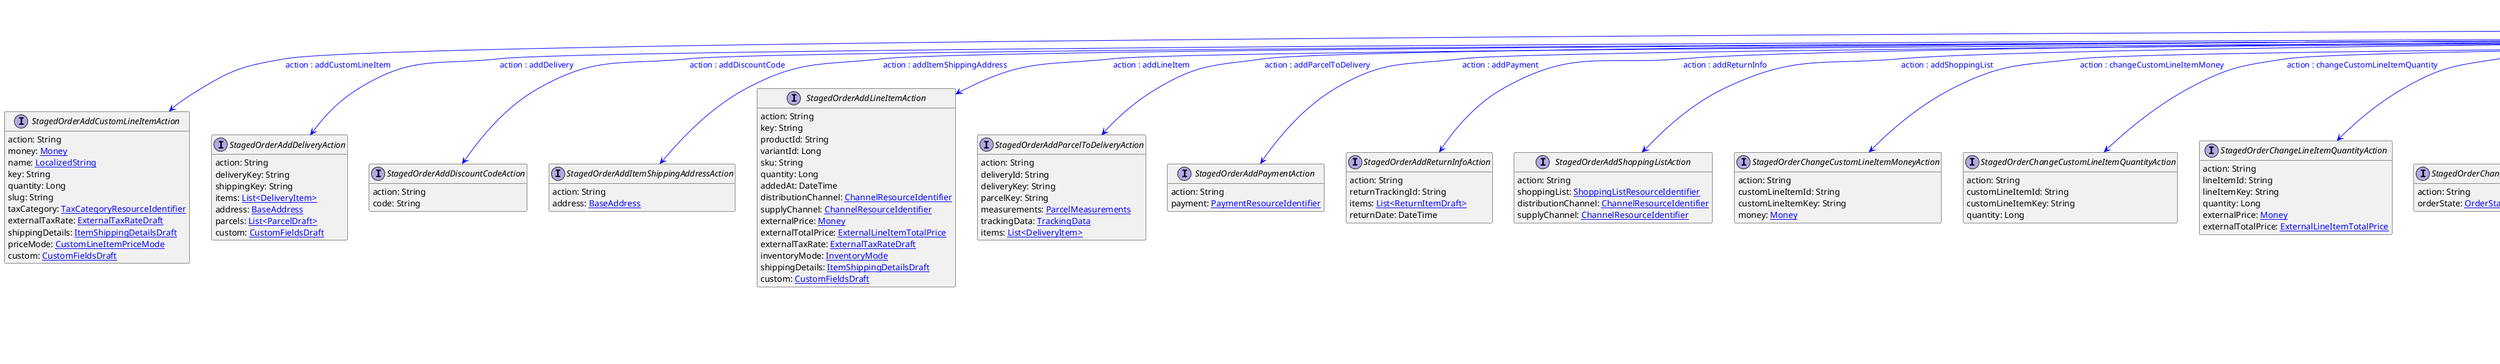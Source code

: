 @startuml

hide empty fields
hide empty methods
legend
|= |= line |
|<back:black>   </back>| inheritance |
|<back:green>   </back>| property reference |
|<back:blue>   </back>| discriminated class |
endlegend
interface StagedOrderUpdateAction [[StagedOrderUpdateAction.svg]]  {
    action: String
}


interface StagedOrderAddCustomLineItemAction [[StagedOrderAddCustomLineItemAction.svg]]  {
    action: String
    money: [[Money.svg Money]]
    name: [[LocalizedString.svg LocalizedString]]
    key: String
    quantity: Long
    slug: String
    taxCategory: [[TaxCategoryResourceIdentifier.svg TaxCategoryResourceIdentifier]]
    externalTaxRate: [[ExternalTaxRateDraft.svg ExternalTaxRateDraft]]
    shippingDetails: [[ItemShippingDetailsDraft.svg ItemShippingDetailsDraft]]
    priceMode: [[CustomLineItemPriceMode.svg CustomLineItemPriceMode]]
    custom: [[CustomFieldsDraft.svg CustomFieldsDraft]]
}
interface StagedOrderAddDeliveryAction [[StagedOrderAddDeliveryAction.svg]]  {
    action: String
    deliveryKey: String
    shippingKey: String
    items: [[DeliveryItem.svg List<DeliveryItem>]]
    address: [[BaseAddress.svg BaseAddress]]
    parcels: [[ParcelDraft.svg List<ParcelDraft>]]
    custom: [[CustomFieldsDraft.svg CustomFieldsDraft]]
}
interface StagedOrderAddDiscountCodeAction [[StagedOrderAddDiscountCodeAction.svg]]  {
    action: String
    code: String
}
interface StagedOrderAddItemShippingAddressAction [[StagedOrderAddItemShippingAddressAction.svg]]  {
    action: String
    address: [[BaseAddress.svg BaseAddress]]
}
interface StagedOrderAddLineItemAction [[StagedOrderAddLineItemAction.svg]]  {
    action: String
    key: String
    productId: String
    variantId: Long
    sku: String
    quantity: Long
    addedAt: DateTime
    distributionChannel: [[ChannelResourceIdentifier.svg ChannelResourceIdentifier]]
    supplyChannel: [[ChannelResourceIdentifier.svg ChannelResourceIdentifier]]
    externalPrice: [[Money.svg Money]]
    externalTotalPrice: [[ExternalLineItemTotalPrice.svg ExternalLineItemTotalPrice]]
    externalTaxRate: [[ExternalTaxRateDraft.svg ExternalTaxRateDraft]]
    inventoryMode: [[InventoryMode.svg InventoryMode]]
    shippingDetails: [[ItemShippingDetailsDraft.svg ItemShippingDetailsDraft]]
    custom: [[CustomFieldsDraft.svg CustomFieldsDraft]]
}
interface StagedOrderAddParcelToDeliveryAction [[StagedOrderAddParcelToDeliveryAction.svg]]  {
    action: String
    deliveryId: String
    deliveryKey: String
    parcelKey: String
    measurements: [[ParcelMeasurements.svg ParcelMeasurements]]
    trackingData: [[TrackingData.svg TrackingData]]
    items: [[DeliveryItem.svg List<DeliveryItem>]]
}
interface StagedOrderAddPaymentAction [[StagedOrderAddPaymentAction.svg]]  {
    action: String
    payment: [[PaymentResourceIdentifier.svg PaymentResourceIdentifier]]
}
interface StagedOrderAddReturnInfoAction [[StagedOrderAddReturnInfoAction.svg]]  {
    action: String
    returnTrackingId: String
    items: [[ReturnItemDraft.svg List<ReturnItemDraft>]]
    returnDate: DateTime
}
interface StagedOrderAddShoppingListAction [[StagedOrderAddShoppingListAction.svg]]  {
    action: String
    shoppingList: [[ShoppingListResourceIdentifier.svg ShoppingListResourceIdentifier]]
    distributionChannel: [[ChannelResourceIdentifier.svg ChannelResourceIdentifier]]
    supplyChannel: [[ChannelResourceIdentifier.svg ChannelResourceIdentifier]]
}
interface StagedOrderChangeCustomLineItemMoneyAction [[StagedOrderChangeCustomLineItemMoneyAction.svg]]  {
    action: String
    customLineItemId: String
    customLineItemKey: String
    money: [[Money.svg Money]]
}
interface StagedOrderChangeCustomLineItemQuantityAction [[StagedOrderChangeCustomLineItemQuantityAction.svg]]  {
    action: String
    customLineItemId: String
    customLineItemKey: String
    quantity: Long
}
interface StagedOrderChangeLineItemQuantityAction [[StagedOrderChangeLineItemQuantityAction.svg]]  {
    action: String
    lineItemId: String
    lineItemKey: String
    quantity: Long
    externalPrice: [[Money.svg Money]]
    externalTotalPrice: [[ExternalLineItemTotalPrice.svg ExternalLineItemTotalPrice]]
}
interface StagedOrderChangeOrderStateAction [[StagedOrderChangeOrderStateAction.svg]]  {
    action: String
    orderState: [[OrderState.svg OrderState]]
}
interface StagedOrderChangePaymentStateAction [[StagedOrderChangePaymentStateAction.svg]]  {
    action: String
    paymentState: [[PaymentState.svg PaymentState]]
}
interface StagedOrderChangeShipmentStateAction [[StagedOrderChangeShipmentStateAction.svg]]  {
    action: String
    shipmentState: [[ShipmentState.svg ShipmentState]]
}
interface StagedOrderChangeTaxCalculationModeAction [[StagedOrderChangeTaxCalculationModeAction.svg]]  {
    action: String
    taxCalculationMode: [[TaxCalculationMode.svg TaxCalculationMode]]
}
interface StagedOrderChangeTaxModeAction [[StagedOrderChangeTaxModeAction.svg]]  {
    action: String
    taxMode: [[TaxMode.svg TaxMode]]
}
interface StagedOrderChangeTaxRoundingModeAction [[StagedOrderChangeTaxRoundingModeAction.svg]]  {
    action: String
    taxRoundingMode: [[RoundingMode.svg RoundingMode]]
}
interface StagedOrderImportCustomLineItemStateAction [[StagedOrderImportCustomLineItemStateAction.svg]]  {
    action: String
    customLineItemId: String
    customLineItemKey: String
    state: [[ItemState.svg List<ItemState>]]
}
interface StagedOrderImportLineItemStateAction [[StagedOrderImportLineItemStateAction.svg]]  {
    action: String
    lineItemId: String
    lineItemKey: String
    state: [[ItemState.svg List<ItemState>]]
}
interface StagedOrderRemoveCustomLineItemAction [[StagedOrderRemoveCustomLineItemAction.svg]]  {
    action: String
    customLineItemId: String
    customLineItemKey: String
}
interface StagedOrderRemoveDeliveryAction [[StagedOrderRemoveDeliveryAction.svg]]  {
    action: String
    deliveryId: String
    deliveryKey: String
}
interface StagedOrderRemoveDiscountCodeAction [[StagedOrderRemoveDiscountCodeAction.svg]]  {
    action: String
    discountCode: [[DiscountCodeReference.svg DiscountCodeReference]]
}
interface StagedOrderRemoveItemShippingAddressAction [[StagedOrderRemoveItemShippingAddressAction.svg]]  {
    action: String
    addressKey: String
}
interface StagedOrderRemoveLineItemAction [[StagedOrderRemoveLineItemAction.svg]]  {
    action: String
    lineItemId: String
    lineItemKey: String
    quantity: Long
    externalPrice: [[Money.svg Money]]
    externalTotalPrice: [[ExternalLineItemTotalPrice.svg ExternalLineItemTotalPrice]]
    shippingDetailsToRemove: [[ItemShippingDetailsDraft.svg ItemShippingDetailsDraft]]
}
interface StagedOrderRemoveParcelFromDeliveryAction [[StagedOrderRemoveParcelFromDeliveryAction.svg]]  {
    action: String
    parcelId: String
    parcelKey: String
}
interface StagedOrderRemovePaymentAction [[StagedOrderRemovePaymentAction.svg]]  {
    action: String
    payment: [[PaymentResourceIdentifier.svg PaymentResourceIdentifier]]
}
interface StagedOrderSetBillingAddressAction [[StagedOrderSetBillingAddressAction.svg]]  {
    action: String
    address: [[BaseAddress.svg BaseAddress]]
}
interface StagedOrderSetBillingAddressCustomFieldAction [[StagedOrderSetBillingAddressCustomFieldAction.svg]]  {
    action: String
    name: String
    value: [[Object.svg Object]]
}
interface StagedOrderSetBillingAddressCustomTypeAction [[StagedOrderSetBillingAddressCustomTypeAction.svg]]  {
    action: String
    type: [[TypeResourceIdentifier.svg TypeResourceIdentifier]]
    fields: [[FieldContainer.svg FieldContainer]]
}
interface StagedOrderSetCountryAction [[StagedOrderSetCountryAction.svg]]  {
    action: String
    country: String
}
interface StagedOrderSetCustomFieldAction [[StagedOrderSetCustomFieldAction.svg]]  {
    action: String
    name: String
    value: [[Object.svg Object]]
}
interface StagedOrderSetCustomLineItemCustomFieldAction [[StagedOrderSetCustomLineItemCustomFieldAction.svg]]  {
    action: String
    customLineItemId: String
    customLineItemKey: String
    name: String
    value: [[Object.svg Object]]
}
interface StagedOrderSetCustomLineItemCustomTypeAction [[StagedOrderSetCustomLineItemCustomTypeAction.svg]]  {
    action: String
    customLineItemId: String
    customLineItemKey: String
    type: [[TypeResourceIdentifier.svg TypeResourceIdentifier]]
    fields: [[FieldContainer.svg FieldContainer]]
}
interface StagedOrderSetCustomLineItemShippingDetailsAction [[StagedOrderSetCustomLineItemShippingDetailsAction.svg]]  {
    action: String
    customLineItemId: String
    customLineItemKey: String
    shippingDetails: [[ItemShippingDetailsDraft.svg ItemShippingDetailsDraft]]
}
interface StagedOrderSetCustomLineItemTaxAmountAction [[StagedOrderSetCustomLineItemTaxAmountAction.svg]]  {
    action: String
    customLineItemId: String
    customLineItemKey: String
    externalTaxAmount: [[ExternalTaxAmountDraft.svg ExternalTaxAmountDraft]]
    shippingKey: String
}
interface StagedOrderSetCustomLineItemTaxRateAction [[StagedOrderSetCustomLineItemTaxRateAction.svg]]  {
    action: String
    customLineItemId: String
    customLineItemKey: String
    externalTaxRate: [[ExternalTaxRateDraft.svg ExternalTaxRateDraft]]
    shippingKey: String
}
interface StagedOrderSetCustomShippingMethodAction [[StagedOrderSetCustomShippingMethodAction.svg]]  {
    action: String
    shippingMethodName: String
    shippingRate: [[ShippingRateDraft.svg ShippingRateDraft]]
    taxCategory: [[TaxCategoryResourceIdentifier.svg TaxCategoryResourceIdentifier]]
    externalTaxRate: [[ExternalTaxRateDraft.svg ExternalTaxRateDraft]]
}
interface StagedOrderSetCustomTypeAction [[StagedOrderSetCustomTypeAction.svg]]  {
    action: String
    type: [[TypeResourceIdentifier.svg TypeResourceIdentifier]]
    fields: [[FieldContainer.svg FieldContainer]]
}
interface StagedOrderSetCustomerEmailAction [[StagedOrderSetCustomerEmailAction.svg]]  {
    action: String
    email: String
}
interface StagedOrderSetCustomerGroupAction [[StagedOrderSetCustomerGroupAction.svg]]  {
    action: String
    customerGroup: [[CustomerGroupResourceIdentifier.svg CustomerGroupResourceIdentifier]]
}
interface StagedOrderSetCustomerIdAction [[StagedOrderSetCustomerIdAction.svg]]  {
    action: String
    customerId: String
}
interface StagedOrderSetDeliveryAddressAction [[StagedOrderSetDeliveryAddressAction.svg]]  {
    action: String
    deliveryId: String
    deliveryKey: String
    address: [[BaseAddress.svg BaseAddress]]
}
interface StagedOrderSetDeliveryAddressCustomFieldAction [[StagedOrderSetDeliveryAddressCustomFieldAction.svg]]  {
    action: String
    deliveryId: String
    deliveryKey: String
    name: String
    value: [[Object.svg Object]]
}
interface StagedOrderSetDeliveryAddressCustomTypeAction [[StagedOrderSetDeliveryAddressCustomTypeAction.svg]]  {
    action: String
    deliveryId: String
    deliveryKey: String
    type: [[TypeResourceIdentifier.svg TypeResourceIdentifier]]
    fields: [[FieldContainer.svg FieldContainer]]
}
interface StagedOrderSetDeliveryCustomFieldAction [[StagedOrderSetDeliveryCustomFieldAction.svg]]  {
    action: String
    deliveryId: String
    deliveryKey: String
    name: String
    value: [[Object.svg Object]]
}
interface StagedOrderSetDeliveryCustomTypeAction [[StagedOrderSetDeliveryCustomTypeAction.svg]]  {
    action: String
    deliveryId: String
    deliveryKey: String
    type: [[TypeResourceIdentifier.svg TypeResourceIdentifier]]
    fields: [[FieldContainer.svg FieldContainer]]
}
interface StagedOrderSetDeliveryItemsAction [[StagedOrderSetDeliveryItemsAction.svg]]  {
    action: String
    deliveryId: String
    deliveryKey: String
    items: [[DeliveryItem.svg List<DeliveryItem>]]
}
interface StagedOrderSetDirectDiscountsAction [[StagedOrderSetDirectDiscountsAction.svg]]  {
    action: String
    discounts: [[DirectDiscountDraft.svg List<DirectDiscountDraft>]]
}
interface StagedOrderSetItemShippingAddressCustomFieldAction [[StagedOrderSetItemShippingAddressCustomFieldAction.svg]]  {
    action: String
    addressKey: String
    name: String
    value: [[Object.svg Object]]
}
interface StagedOrderSetItemShippingAddressCustomTypeAction [[StagedOrderSetItemShippingAddressCustomTypeAction.svg]]  {
    action: String
    addressKey: String
    type: [[TypeResourceIdentifier.svg TypeResourceIdentifier]]
    fields: [[FieldContainer.svg FieldContainer]]
}
interface StagedOrderSetLineItemCustomFieldAction [[StagedOrderSetLineItemCustomFieldAction.svg]]  {
    action: String
    lineItemId: String
    lineItemKey: String
    name: String
    value: [[Object.svg Object]]
}
interface StagedOrderSetLineItemCustomTypeAction [[StagedOrderSetLineItemCustomTypeAction.svg]]  {
    action: String
    lineItemId: String
    lineItemKey: String
    type: [[TypeResourceIdentifier.svg TypeResourceIdentifier]]
    fields: [[FieldContainer.svg FieldContainer]]
}
interface StagedOrderSetLineItemDistributionChannelAction [[StagedOrderSetLineItemDistributionChannelAction.svg]]  {
    action: String
    lineItemId: String
    lineItemKey: String
    distributionChannel: [[ChannelResourceIdentifier.svg ChannelResourceIdentifier]]
}
interface StagedOrderSetLineItemPriceAction [[StagedOrderSetLineItemPriceAction.svg]]  {
    action: String
    lineItemId: String
    lineItemKey: String
    externalPrice: [[Money.svg Money]]
}
interface StagedOrderSetLineItemShippingDetailsAction [[StagedOrderSetLineItemShippingDetailsAction.svg]]  {
    action: String
    lineItemId: String
    lineItemKey: String
    shippingDetails: [[ItemShippingDetailsDraft.svg ItemShippingDetailsDraft]]
}
interface StagedOrderSetLineItemTaxAmountAction [[StagedOrderSetLineItemTaxAmountAction.svg]]  {
    action: String
    lineItemId: String
    lineItemKey: String
    externalTaxAmount: [[ExternalTaxAmountDraft.svg ExternalTaxAmountDraft]]
    shippingKey: String
}
interface StagedOrderSetLineItemTaxRateAction [[StagedOrderSetLineItemTaxRateAction.svg]]  {
    action: String
    lineItemId: String
    lineItemKey: String
    externalTaxRate: [[ExternalTaxRateDraft.svg ExternalTaxRateDraft]]
    shippingKey: String
}
interface StagedOrderSetLineItemTotalPriceAction [[StagedOrderSetLineItemTotalPriceAction.svg]]  {
    action: String
    lineItemId: String
    lineItemKey: String
    externalTotalPrice: [[ExternalLineItemTotalPrice.svg ExternalLineItemTotalPrice]]
}
interface StagedOrderSetLocaleAction [[StagedOrderSetLocaleAction.svg]]  {
    action: String
    locale: String
}
interface StagedOrderSetOrderNumberAction [[StagedOrderSetOrderNumberAction.svg]]  {
    action: String
    orderNumber: String
}
interface StagedOrderSetOrderTotalTaxAction [[StagedOrderSetOrderTotalTaxAction.svg]]  {
    action: String
    externalTotalGross: [[Money.svg Money]]
    externalTaxPortions: [[TaxPortionDraft.svg List<TaxPortionDraft>]]
}
interface StagedOrderSetParcelCustomFieldAction [[StagedOrderSetParcelCustomFieldAction.svg]]  {
    action: String
    parcelId: String
    parcelKey: String
    name: String
    value: [[Object.svg Object]]
}
interface StagedOrderSetParcelCustomTypeAction [[StagedOrderSetParcelCustomTypeAction.svg]]  {
    action: String
    parcelId: String
    parcelKey: String
    type: [[TypeResourceIdentifier.svg TypeResourceIdentifier]]
    fields: [[FieldContainer.svg FieldContainer]]
}
interface StagedOrderSetParcelItemsAction [[StagedOrderSetParcelItemsAction.svg]]  {
    action: String
    parcelId: String
    parcelKey: String
    items: [[DeliveryItem.svg List<DeliveryItem>]]
}
interface StagedOrderSetParcelMeasurementsAction [[StagedOrderSetParcelMeasurementsAction.svg]]  {
    action: String
    parcelId: String
    parcelKey: String
    measurements: [[ParcelMeasurements.svg ParcelMeasurements]]
}
interface StagedOrderSetParcelTrackingDataAction [[StagedOrderSetParcelTrackingDataAction.svg]]  {
    action: String
    parcelId: String
    parcelKey: String
    trackingData: [[TrackingData.svg TrackingData]]
}
interface StagedOrderSetPurchaseOrderNumberAction [[StagedOrderSetPurchaseOrderNumberAction.svg]]  {
    action: String
    purchaseOrderNumber: String
}
interface StagedOrderSetReturnInfoAction [[StagedOrderSetReturnInfoAction.svg]]  {
    action: String
    items: [[ReturnInfoDraft.svg List<ReturnInfoDraft>]]
}
interface StagedOrderSetReturnItemCustomFieldAction [[StagedOrderSetReturnItemCustomFieldAction.svg]]  {
    action: String
    returnItemId: String
    returnItemKey: String
    name: String
    value: [[Object.svg Object]]
}
interface StagedOrderSetReturnItemCustomTypeAction [[StagedOrderSetReturnItemCustomTypeAction.svg]]  {
    action: String
    returnItemId: String
    returnItemKey: String
    type: [[TypeResourceIdentifier.svg TypeResourceIdentifier]]
    fields: [[FieldContainer.svg FieldContainer]]
}
interface StagedOrderSetReturnPaymentStateAction [[StagedOrderSetReturnPaymentStateAction.svg]]  {
    action: String
    returnItemId: String
    returnItemKey: String
    paymentState: [[ReturnPaymentState.svg ReturnPaymentState]]
}
interface StagedOrderSetReturnShipmentStateAction [[StagedOrderSetReturnShipmentStateAction.svg]]  {
    action: String
    returnItemId: String
    returnItemKey: String
    shipmentState: [[ReturnShipmentState.svg ReturnShipmentState]]
}
interface StagedOrderSetShippingAddressAction [[StagedOrderSetShippingAddressAction.svg]]  {
    action: String
    address: [[BaseAddress.svg BaseAddress]]
}
interface StagedOrderSetShippingAddressAndCustomShippingMethodAction [[StagedOrderSetShippingAddressAndCustomShippingMethodAction.svg]]  {
    action: String
    address: [[BaseAddress.svg BaseAddress]]
    shippingMethodName: String
    shippingRate: [[ShippingRateDraft.svg ShippingRateDraft]]
    taxCategory: [[TaxCategoryResourceIdentifier.svg TaxCategoryResourceIdentifier]]
    externalTaxRate: [[ExternalTaxRateDraft.svg ExternalTaxRateDraft]]
}
interface StagedOrderSetShippingAddressAndShippingMethodAction [[StagedOrderSetShippingAddressAndShippingMethodAction.svg]]  {
    action: String
    address: [[BaseAddress.svg BaseAddress]]
    shippingMethod: [[ShippingMethodResourceIdentifier.svg ShippingMethodResourceIdentifier]]
    externalTaxRate: [[ExternalTaxRateDraft.svg ExternalTaxRateDraft]]
}
interface StagedOrderSetShippingAddressCustomFieldAction [[StagedOrderSetShippingAddressCustomFieldAction.svg]]  {
    action: String
    name: String
    value: [[Object.svg Object]]
}
interface StagedOrderSetShippingAddressCustomTypeAction [[StagedOrderSetShippingAddressCustomTypeAction.svg]]  {
    action: String
    type: [[TypeResourceIdentifier.svg TypeResourceIdentifier]]
    fields: [[FieldContainer.svg FieldContainer]]
}
interface StagedOrderSetShippingMethodAction [[StagedOrderSetShippingMethodAction.svg]]  {
    action: String
    shippingMethod: [[ShippingMethodResourceIdentifier.svg ShippingMethodResourceIdentifier]]
    externalTaxRate: [[ExternalTaxRateDraft.svg ExternalTaxRateDraft]]
}
interface StagedOrderSetShippingMethodTaxAmountAction [[StagedOrderSetShippingMethodTaxAmountAction.svg]]  {
    action: String
    shippingKey: String
    externalTaxAmount: [[ExternalTaxAmountDraft.svg ExternalTaxAmountDraft]]
}
interface StagedOrderSetShippingMethodTaxRateAction [[StagedOrderSetShippingMethodTaxRateAction.svg]]  {
    action: String
    shippingKey: String
    externalTaxRate: [[ExternalTaxRateDraft.svg ExternalTaxRateDraft]]
}
interface StagedOrderSetShippingRateInputAction [[StagedOrderSetShippingRateInputAction.svg]]  {
    action: String
    shippingRateInput: [[ShippingRateInputDraft.svg ShippingRateInputDraft]]
}
interface StagedOrderSetStoreAction [[StagedOrderSetStoreAction.svg]]  {
    action: String
    store: [[StoreResourceIdentifier.svg StoreResourceIdentifier]]
}
interface StagedOrderTransitionCustomLineItemStateAction [[StagedOrderTransitionCustomLineItemStateAction.svg]]  {
    action: String
    customLineItemId: String
    customLineItemKey: String
    quantity: Long
    fromState: [[StateResourceIdentifier.svg StateResourceIdentifier]]
    toState: [[StateResourceIdentifier.svg StateResourceIdentifier]]
    actualTransitionDate: DateTime
}
interface StagedOrderTransitionLineItemStateAction [[StagedOrderTransitionLineItemStateAction.svg]]  {
    action: String
    lineItemId: String
    lineItemKey: String
    quantity: Long
    fromState: [[StateResourceIdentifier.svg StateResourceIdentifier]]
    toState: [[StateResourceIdentifier.svg StateResourceIdentifier]]
    actualTransitionDate: DateTime
}
interface StagedOrderTransitionStateAction [[StagedOrderTransitionStateAction.svg]]  {
    action: String
    state: [[StateResourceIdentifier.svg StateResourceIdentifier]]
    force: Boolean
}
interface StagedOrderUpdateItemShippingAddressAction [[StagedOrderUpdateItemShippingAddressAction.svg]]  {
    action: String
    address: [[BaseAddress.svg BaseAddress]]
}
interface StagedOrderUpdateSyncInfoAction [[StagedOrderUpdateSyncInfoAction.svg]]  {
    action: String
    externalId: String
    channel: [[ChannelResourceIdentifier.svg ChannelResourceIdentifier]]
    syncedAt: DateTime
}
interface OrderEdit [[OrderEdit.svg]]  {
    id: String
    version: Long
    createdAt: DateTime
    lastModifiedAt: DateTime
    key: String
    resource: [[OrderReference.svg OrderReference]]
    stagedActions: [[StagedOrderUpdateAction.svg List<StagedOrderUpdateAction>]]
    result: [[OrderEditResult.svg OrderEditResult]]
    comment: String
    custom: [[CustomFields.svg CustomFields]]
    lastModifiedBy: [[LastModifiedBy.svg LastModifiedBy]]
    createdBy: [[CreatedBy.svg CreatedBy]]
}
interface OrderEditDraft [[OrderEditDraft.svg]]  {
    key: String
    resource: [[OrderReference.svg OrderReference]]
    stagedActions: [[StagedOrderUpdateAction.svg List<StagedOrderUpdateAction>]]
    custom: [[CustomFieldsDraft.svg CustomFieldsDraft]]
    comment: String
    dryRun: Boolean
}
interface OrderEditSetStagedActionsAction [[OrderEditSetStagedActionsAction.svg]]  {
    action: String
    stagedActions: [[StagedOrderUpdateAction.svg List<StagedOrderUpdateAction>]]
}
interface OrderEditAddStagedActionAction [[OrderEditAddStagedActionAction.svg]]  {
    action: String
    stagedAction: [[StagedOrderUpdateAction.svg StagedOrderUpdateAction]]
}
StagedOrderUpdateAction --> StagedOrderAddCustomLineItemAction #blue;text:blue : "action : addCustomLineItem"
StagedOrderUpdateAction --> StagedOrderAddDeliveryAction #blue;text:blue : "action : addDelivery"
StagedOrderUpdateAction --> StagedOrderAddDiscountCodeAction #blue;text:blue : "action : addDiscountCode"
StagedOrderUpdateAction --> StagedOrderAddItemShippingAddressAction #blue;text:blue : "action : addItemShippingAddress"
StagedOrderUpdateAction --> StagedOrderAddLineItemAction #blue;text:blue : "action : addLineItem"
StagedOrderUpdateAction --> StagedOrderAddParcelToDeliveryAction #blue;text:blue : "action : addParcelToDelivery"
StagedOrderUpdateAction --> StagedOrderAddPaymentAction #blue;text:blue : "action : addPayment"
StagedOrderUpdateAction --> StagedOrderAddReturnInfoAction #blue;text:blue : "action : addReturnInfo"
StagedOrderUpdateAction --> StagedOrderAddShoppingListAction #blue;text:blue : "action : addShoppingList"
StagedOrderUpdateAction --> StagedOrderChangeCustomLineItemMoneyAction #blue;text:blue : "action : changeCustomLineItemMoney"
StagedOrderUpdateAction --> StagedOrderChangeCustomLineItemQuantityAction #blue;text:blue : "action : changeCustomLineItemQuantity"
StagedOrderUpdateAction --> StagedOrderChangeLineItemQuantityAction #blue;text:blue : "action : changeLineItemQuantity"
StagedOrderUpdateAction --> StagedOrderChangeOrderStateAction #blue;text:blue : "action : changeOrderState"
StagedOrderUpdateAction --> StagedOrderChangePaymentStateAction #blue;text:blue : "action : changePaymentState"
StagedOrderUpdateAction --> StagedOrderChangeShipmentStateAction #blue;text:blue : "action : changeShipmentState"
StagedOrderUpdateAction --> StagedOrderChangeTaxCalculationModeAction #blue;text:blue : "action : changeTaxCalculationMode"
StagedOrderUpdateAction --> StagedOrderChangeTaxModeAction #blue;text:blue : "action : changeTaxMode"
StagedOrderUpdateAction --> StagedOrderChangeTaxRoundingModeAction #blue;text:blue : "action : changeTaxRoundingMode"
StagedOrderUpdateAction --> StagedOrderImportCustomLineItemStateAction #blue;text:blue : "action : importCustomLineItemState"
StagedOrderUpdateAction --> StagedOrderImportLineItemStateAction #blue;text:blue : "action : importLineItemState"
StagedOrderUpdateAction --> StagedOrderRemoveCustomLineItemAction #blue;text:blue : "action : removeCustomLineItem"
StagedOrderUpdateAction --> StagedOrderRemoveDeliveryAction #blue;text:blue : "action : removeDelivery"
StagedOrderUpdateAction --> StagedOrderRemoveDiscountCodeAction #blue;text:blue : "action : removeDiscountCode"
StagedOrderUpdateAction --> StagedOrderRemoveItemShippingAddressAction #blue;text:blue : "action : removeItemShippingAddress"
StagedOrderUpdateAction --> StagedOrderRemoveLineItemAction #blue;text:blue : "action : removeLineItem"
StagedOrderUpdateAction --> StagedOrderRemoveParcelFromDeliveryAction #blue;text:blue : "action : removeParcelFromDelivery"
StagedOrderUpdateAction --> StagedOrderRemovePaymentAction #blue;text:blue : "action : removePayment"
StagedOrderUpdateAction --> StagedOrderSetBillingAddressAction #blue;text:blue : "action : setBillingAddress"
StagedOrderUpdateAction --> StagedOrderSetBillingAddressCustomFieldAction #blue;text:blue : "action : setBillingAddressCustomField"
StagedOrderUpdateAction --> StagedOrderSetBillingAddressCustomTypeAction #blue;text:blue : "action : setBillingAddressCustomType"
StagedOrderUpdateAction --> StagedOrderSetCountryAction #blue;text:blue : "action : setCountry"
StagedOrderUpdateAction --> StagedOrderSetCustomFieldAction #blue;text:blue : "action : setCustomField"
StagedOrderUpdateAction --> StagedOrderSetCustomLineItemCustomFieldAction #blue;text:blue : "action : setCustomLineItemCustomField"
StagedOrderUpdateAction --> StagedOrderSetCustomLineItemCustomTypeAction #blue;text:blue : "action : setCustomLineItemCustomType"
StagedOrderUpdateAction --> StagedOrderSetCustomLineItemShippingDetailsAction #blue;text:blue : "action : setCustomLineItemShippingDetails"
StagedOrderUpdateAction --> StagedOrderSetCustomLineItemTaxAmountAction #blue;text:blue : "action : setCustomLineItemTaxAmount"
StagedOrderUpdateAction --> StagedOrderSetCustomLineItemTaxRateAction #blue;text:blue : "action : setCustomLineItemTaxRate"
StagedOrderUpdateAction --> StagedOrderSetCustomShippingMethodAction #blue;text:blue : "action : setCustomShippingMethod"
StagedOrderUpdateAction --> StagedOrderSetCustomTypeAction #blue;text:blue : "action : setCustomType"
StagedOrderUpdateAction --> StagedOrderSetCustomerEmailAction #blue;text:blue : "action : setCustomerEmail"
StagedOrderUpdateAction --> StagedOrderSetCustomerGroupAction #blue;text:blue : "action : setCustomerGroup"
StagedOrderUpdateAction --> StagedOrderSetCustomerIdAction #blue;text:blue : "action : setCustomerId"
StagedOrderUpdateAction --> StagedOrderSetDeliveryAddressAction #blue;text:blue : "action : setDeliveryAddress"
StagedOrderUpdateAction --> StagedOrderSetDeliveryAddressCustomFieldAction #blue;text:blue : "action : setDeliveryAddressCustomField"
StagedOrderUpdateAction --> StagedOrderSetDeliveryAddressCustomTypeAction #blue;text:blue : "action : setDeliveryAddressCustomType"
StagedOrderUpdateAction --> StagedOrderSetDeliveryCustomFieldAction #blue;text:blue : "action : setDeliveryCustomField"
StagedOrderUpdateAction --> StagedOrderSetDeliveryCustomTypeAction #blue;text:blue : "action : setDeliveryCustomType"
StagedOrderUpdateAction --> StagedOrderSetDeliveryItemsAction #blue;text:blue : "action : setDeliveryItems"
StagedOrderUpdateAction --> StagedOrderSetDirectDiscountsAction #blue;text:blue : "action : setDirectDiscounts"
StagedOrderUpdateAction --> StagedOrderSetItemShippingAddressCustomFieldAction #blue;text:blue : "action : setItemShippingAddressCustomField"
StagedOrderUpdateAction --> StagedOrderSetItemShippingAddressCustomTypeAction #blue;text:blue : "action : setItemShippingAddressCustomType"
StagedOrderUpdateAction --> StagedOrderSetLineItemCustomFieldAction #blue;text:blue : "action : setLineItemCustomField"
StagedOrderUpdateAction --> StagedOrderSetLineItemCustomTypeAction #blue;text:blue : "action : setLineItemCustomType"
StagedOrderUpdateAction --> StagedOrderSetLineItemDistributionChannelAction #blue;text:blue : "action : setLineItemDistributionChannel"
StagedOrderUpdateAction --> StagedOrderSetLineItemPriceAction #blue;text:blue : "action : setLineItemPrice"
StagedOrderUpdateAction --> StagedOrderSetLineItemShippingDetailsAction #blue;text:blue : "action : setLineItemShippingDetails"
StagedOrderUpdateAction --> StagedOrderSetLineItemTaxAmountAction #blue;text:blue : "action : setLineItemTaxAmount"
StagedOrderUpdateAction --> StagedOrderSetLineItemTaxRateAction #blue;text:blue : "action : setLineItemTaxRate"
StagedOrderUpdateAction --> StagedOrderSetLineItemTotalPriceAction #blue;text:blue : "action : setLineItemTotalPrice"
StagedOrderUpdateAction --> StagedOrderSetLocaleAction #blue;text:blue : "action : setLocale"
StagedOrderUpdateAction --> StagedOrderSetOrderNumberAction #blue;text:blue : "action : setOrderNumber"
StagedOrderUpdateAction --> StagedOrderSetOrderTotalTaxAction #blue;text:blue : "action : setOrderTotalTax"
StagedOrderUpdateAction --> StagedOrderSetParcelCustomFieldAction #blue;text:blue : "action : setParcelCustomField"
StagedOrderUpdateAction --> StagedOrderSetParcelCustomTypeAction #blue;text:blue : "action : setParcelCustomType"
StagedOrderUpdateAction --> StagedOrderSetParcelItemsAction #blue;text:blue : "action : setParcelItems"
StagedOrderUpdateAction --> StagedOrderSetParcelMeasurementsAction #blue;text:blue : "action : setParcelMeasurements"
StagedOrderUpdateAction --> StagedOrderSetParcelTrackingDataAction #blue;text:blue : "action : setParcelTrackingData"
StagedOrderUpdateAction --> StagedOrderSetPurchaseOrderNumberAction #blue;text:blue : "action : setPurchaseOrderNumber"
StagedOrderUpdateAction --> StagedOrderSetReturnInfoAction #blue;text:blue : "action : setReturnInfo"
StagedOrderUpdateAction --> StagedOrderSetReturnItemCustomFieldAction #blue;text:blue : "action : setReturnItemCustomField"
StagedOrderUpdateAction --> StagedOrderSetReturnItemCustomTypeAction #blue;text:blue : "action : setReturnItemCustomType"
StagedOrderUpdateAction --> StagedOrderSetReturnPaymentStateAction #blue;text:blue : "action : setReturnPaymentState"
StagedOrderUpdateAction --> StagedOrderSetReturnShipmentStateAction #blue;text:blue : "action : setReturnShipmentState"
StagedOrderUpdateAction --> StagedOrderSetShippingAddressAction #blue;text:blue : "action : setShippingAddress"
StagedOrderUpdateAction --> StagedOrderSetShippingAddressAndCustomShippingMethodAction #blue;text:blue : "action : setShippingAddressAndCustomShippingMethod"
StagedOrderUpdateAction --> StagedOrderSetShippingAddressAndShippingMethodAction #blue;text:blue : "action : setShippingAddressAndShippingMethod"
StagedOrderUpdateAction --> StagedOrderSetShippingAddressCustomFieldAction #blue;text:blue : "action : setShippingAddressCustomField"
StagedOrderUpdateAction --> StagedOrderSetShippingAddressCustomTypeAction #blue;text:blue : "action : setShippingAddressCustomType"
StagedOrderUpdateAction --> StagedOrderSetShippingMethodAction #blue;text:blue : "action : setShippingMethod"
StagedOrderUpdateAction --> StagedOrderSetShippingMethodTaxAmountAction #blue;text:blue : "action : setShippingMethodTaxAmount"
StagedOrderUpdateAction --> StagedOrderSetShippingMethodTaxRateAction #blue;text:blue : "action : setShippingMethodTaxRate"
StagedOrderUpdateAction --> StagedOrderSetShippingRateInputAction #blue;text:blue : "action : setShippingRateInput"
StagedOrderUpdateAction --> StagedOrderSetStoreAction #blue;text:blue : "action : setStore"
StagedOrderUpdateAction --> StagedOrderTransitionCustomLineItemStateAction #blue;text:blue : "action : transitionCustomLineItemState"
StagedOrderUpdateAction --> StagedOrderTransitionLineItemStateAction #blue;text:blue : "action : transitionLineItemState"
StagedOrderUpdateAction --> StagedOrderTransitionStateAction #blue;text:blue : "action : transitionState"
StagedOrderUpdateAction --> StagedOrderUpdateItemShippingAddressAction #blue;text:blue : "action : updateItemShippingAddress"
StagedOrderUpdateAction --> StagedOrderUpdateSyncInfoAction #blue;text:blue : "action : updateSyncInfo"
StagedOrderUpdateAction --> OrderEdit #green;text:green : "stagedActions"
StagedOrderUpdateAction --> OrderEditDraft #green;text:green : "stagedActions"
StagedOrderUpdateAction --> OrderEditSetStagedActionsAction #green;text:green : "stagedActions"
StagedOrderUpdateAction --> OrderEditAddStagedActionAction #green;text:green : "stagedAction"
@enduml
